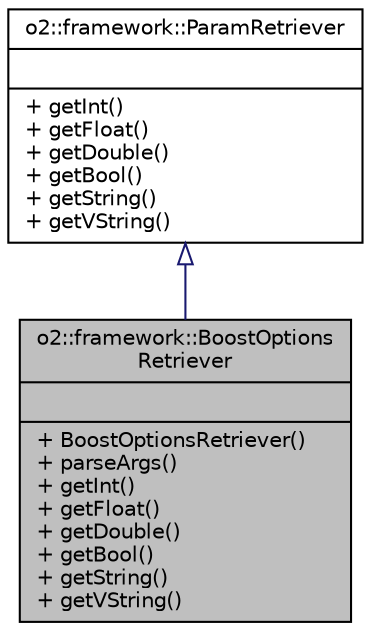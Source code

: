 digraph "o2::framework::BoostOptionsRetriever"
{
 // INTERACTIVE_SVG=YES
  bgcolor="transparent";
  edge [fontname="Helvetica",fontsize="10",labelfontname="Helvetica",labelfontsize="10"];
  node [fontname="Helvetica",fontsize="10",shape=record];
  Node1 [label="{o2::framework::BoostOptions\lRetriever\n||+ BoostOptionsRetriever()\l+ parseArgs()\l+ getInt()\l+ getFloat()\l+ getDouble()\l+ getBool()\l+ getString()\l+ getVString()\l}",height=0.2,width=0.4,color="black", fillcolor="grey75", style="filled" fontcolor="black"];
  Node2 -> Node1 [dir="back",color="midnightblue",fontsize="10",style="solid",arrowtail="onormal",fontname="Helvetica"];
  Node2 [label="{o2::framework::ParamRetriever\n||+ getInt()\l+ getFloat()\l+ getDouble()\l+ getBool()\l+ getString()\l+ getVString()\l}",height=0.2,width=0.4,color="black",URL="$dc/dfd/classo2_1_1framework_1_1ParamRetriever.html"];
}
